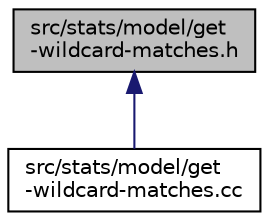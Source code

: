 digraph "src/stats/model/get-wildcard-matches.h"
{
 // LATEX_PDF_SIZE
  edge [fontname="Helvetica",fontsize="10",labelfontname="Helvetica",labelfontsize="10"];
  node [fontname="Helvetica",fontsize="10",shape=record];
  Node1 [label="src/stats/model/get\l-wildcard-matches.h",height=0.2,width=0.4,color="black", fillcolor="grey75", style="filled", fontcolor="black",tooltip=" "];
  Node1 -> Node2 [dir="back",color="midnightblue",fontsize="10",style="solid",fontname="Helvetica"];
  Node2 [label="src/stats/model/get\l-wildcard-matches.cc",height=0.2,width=0.4,color="black", fillcolor="white", style="filled",URL="$get-wildcard-matches_8cc.html",tooltip=" "];
}
